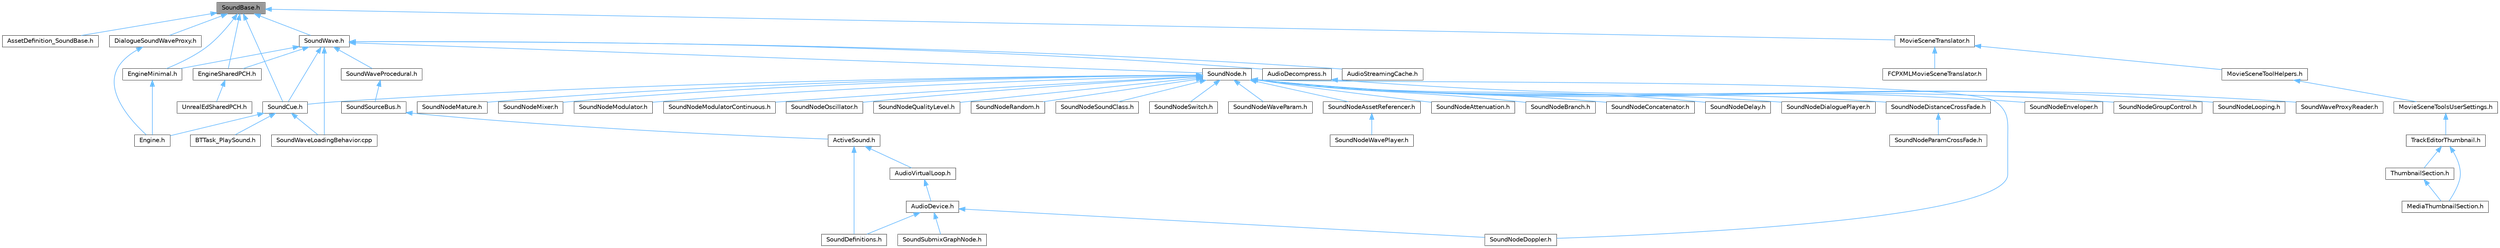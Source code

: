 digraph "SoundBase.h"
{
 // INTERACTIVE_SVG=YES
 // LATEX_PDF_SIZE
  bgcolor="transparent";
  edge [fontname=Helvetica,fontsize=10,labelfontname=Helvetica,labelfontsize=10];
  node [fontname=Helvetica,fontsize=10,shape=box,height=0.2,width=0.4];
  Node1 [id="Node000001",label="SoundBase.h",height=0.2,width=0.4,color="gray40", fillcolor="grey60", style="filled", fontcolor="black",tooltip=" "];
  Node1 -> Node2 [id="edge1_Node000001_Node000002",dir="back",color="steelblue1",style="solid",tooltip=" "];
  Node2 [id="Node000002",label="AssetDefinition_SoundBase.h",height=0.2,width=0.4,color="grey40", fillcolor="white", style="filled",URL="$d0/d65/AssetDefinition__SoundBase_8h.html",tooltip=" "];
  Node1 -> Node3 [id="edge2_Node000001_Node000003",dir="back",color="steelblue1",style="solid",tooltip=" "];
  Node3 [id="Node000003",label="DialogueSoundWaveProxy.h",height=0.2,width=0.4,color="grey40", fillcolor="white", style="filled",URL="$d3/dea/DialogueSoundWaveProxy_8h.html",tooltip=" "];
  Node3 -> Node4 [id="edge3_Node000003_Node000004",dir="back",color="steelblue1",style="solid",tooltip=" "];
  Node4 [id="Node000004",label="Engine.h",height=0.2,width=0.4,color="grey40", fillcolor="white", style="filled",URL="$d1/d34/Public_2Engine_8h.html",tooltip=" "];
  Node1 -> Node5 [id="edge4_Node000001_Node000005",dir="back",color="steelblue1",style="solid",tooltip=" "];
  Node5 [id="Node000005",label="EngineMinimal.h",height=0.2,width=0.4,color="grey40", fillcolor="white", style="filled",URL="$d0/d2c/EngineMinimal_8h.html",tooltip=" "];
  Node5 -> Node4 [id="edge5_Node000005_Node000004",dir="back",color="steelblue1",style="solid",tooltip=" "];
  Node1 -> Node6 [id="edge6_Node000001_Node000006",dir="back",color="steelblue1",style="solid",tooltip=" "];
  Node6 [id="Node000006",label="EngineSharedPCH.h",height=0.2,width=0.4,color="grey40", fillcolor="white", style="filled",URL="$dc/dbb/EngineSharedPCH_8h.html",tooltip=" "];
  Node6 -> Node7 [id="edge7_Node000006_Node000007",dir="back",color="steelblue1",style="solid",tooltip=" "];
  Node7 [id="Node000007",label="UnrealEdSharedPCH.h",height=0.2,width=0.4,color="grey40", fillcolor="white", style="filled",URL="$d1/de6/UnrealEdSharedPCH_8h.html",tooltip=" "];
  Node1 -> Node8 [id="edge8_Node000001_Node000008",dir="back",color="steelblue1",style="solid",tooltip=" "];
  Node8 [id="Node000008",label="MovieSceneTranslator.h",height=0.2,width=0.4,color="grey40", fillcolor="white", style="filled",URL="$d2/d49/MovieSceneTranslator_8h.html",tooltip=" "];
  Node8 -> Node9 [id="edge9_Node000008_Node000009",dir="back",color="steelblue1",style="solid",tooltip=" "];
  Node9 [id="Node000009",label="FCPXMLMovieSceneTranslator.h",height=0.2,width=0.4,color="grey40", fillcolor="white", style="filled",URL="$d2/d93/FCPXMLMovieSceneTranslator_8h.html",tooltip=" "];
  Node8 -> Node10 [id="edge10_Node000008_Node000010",dir="back",color="steelblue1",style="solid",tooltip=" "];
  Node10 [id="Node000010",label="MovieSceneToolHelpers.h",height=0.2,width=0.4,color="grey40", fillcolor="white", style="filled",URL="$d4/d0e/MovieSceneToolHelpers_8h.html",tooltip=" "];
  Node10 -> Node11 [id="edge11_Node000010_Node000011",dir="back",color="steelblue1",style="solid",tooltip=" "];
  Node11 [id="Node000011",label="MovieSceneToolsUserSettings.h",height=0.2,width=0.4,color="grey40", fillcolor="white", style="filled",URL="$d5/dab/MovieSceneToolsUserSettings_8h.html",tooltip=" "];
  Node11 -> Node12 [id="edge12_Node000011_Node000012",dir="back",color="steelblue1",style="solid",tooltip=" "];
  Node12 [id="Node000012",label="TrackEditorThumbnail.h",height=0.2,width=0.4,color="grey40", fillcolor="white", style="filled",URL="$d6/d44/TrackEditorThumbnail_8h.html",tooltip=" "];
  Node12 -> Node13 [id="edge13_Node000012_Node000013",dir="back",color="steelblue1",style="solid",tooltip=" "];
  Node13 [id="Node000013",label="MediaThumbnailSection.h",height=0.2,width=0.4,color="grey40", fillcolor="white", style="filled",URL="$d8/dfe/MediaThumbnailSection_8h.html",tooltip=" "];
  Node12 -> Node14 [id="edge14_Node000012_Node000014",dir="back",color="steelblue1",style="solid",tooltip=" "];
  Node14 [id="Node000014",label="ThumbnailSection.h",height=0.2,width=0.4,color="grey40", fillcolor="white", style="filled",URL="$de/daf/ThumbnailSection_8h.html",tooltip=" "];
  Node14 -> Node13 [id="edge15_Node000014_Node000013",dir="back",color="steelblue1",style="solid",tooltip=" "];
  Node1 -> Node15 [id="edge16_Node000001_Node000015",dir="back",color="steelblue1",style="solid",tooltip=" "];
  Node15 [id="Node000015",label="SoundCue.h",height=0.2,width=0.4,color="grey40", fillcolor="white", style="filled",URL="$d8/d0b/SoundCue_8h.html",tooltip=" "];
  Node15 -> Node16 [id="edge17_Node000015_Node000016",dir="back",color="steelblue1",style="solid",tooltip=" "];
  Node16 [id="Node000016",label="BTTask_PlaySound.h",height=0.2,width=0.4,color="grey40", fillcolor="white", style="filled",URL="$d8/d54/BTTask__PlaySound_8h.html",tooltip=" "];
  Node15 -> Node4 [id="edge18_Node000015_Node000004",dir="back",color="steelblue1",style="solid",tooltip=" "];
  Node15 -> Node17 [id="edge19_Node000015_Node000017",dir="back",color="steelblue1",style="solid",tooltip=" "];
  Node17 [id="Node000017",label="SoundWaveLoadingBehavior.cpp",height=0.2,width=0.4,color="grey40", fillcolor="white", style="filled",URL="$d7/d95/SoundWaveLoadingBehavior_8cpp.html",tooltip=" "];
  Node1 -> Node18 [id="edge20_Node000001_Node000018",dir="back",color="steelblue1",style="solid",tooltip=" "];
  Node18 [id="Node000018",label="SoundWave.h",height=0.2,width=0.4,color="grey40", fillcolor="white", style="filled",URL="$d3/d6d/SoundWave_8h.html",tooltip=" "];
  Node18 -> Node19 [id="edge21_Node000018_Node000019",dir="back",color="steelblue1",style="solid",tooltip=" "];
  Node19 [id="Node000019",label="AudioDecompress.h",height=0.2,width=0.4,color="grey40", fillcolor="white", style="filled",URL="$d9/dfd/AudioDecompress_8h.html",tooltip=" "];
  Node19 -> Node20 [id="edge22_Node000019_Node000020",dir="back",color="steelblue1",style="solid",tooltip=" "];
  Node20 [id="Node000020",label="SoundWaveProxyReader.h",height=0.2,width=0.4,color="grey40", fillcolor="white", style="filled",URL="$d1/d23/SoundWaveProxyReader_8h.html",tooltip=" "];
  Node18 -> Node21 [id="edge23_Node000018_Node000021",dir="back",color="steelblue1",style="solid",tooltip=" "];
  Node21 [id="Node000021",label="AudioStreamingCache.h",height=0.2,width=0.4,color="grey40", fillcolor="white", style="filled",URL="$d2/dc1/AudioStreamingCache_8h.html",tooltip=" "];
  Node18 -> Node5 [id="edge24_Node000018_Node000005",dir="back",color="steelblue1",style="solid",tooltip=" "];
  Node18 -> Node6 [id="edge25_Node000018_Node000006",dir="back",color="steelblue1",style="solid",tooltip=" "];
  Node18 -> Node15 [id="edge26_Node000018_Node000015",dir="back",color="steelblue1",style="solid",tooltip=" "];
  Node18 -> Node22 [id="edge27_Node000018_Node000022",dir="back",color="steelblue1",style="solid",tooltip=" "];
  Node22 [id="Node000022",label="SoundNode.h",height=0.2,width=0.4,color="grey40", fillcolor="white", style="filled",URL="$da/d8b/SoundNode_8h.html",tooltip=" "];
  Node22 -> Node15 [id="edge28_Node000022_Node000015",dir="back",color="steelblue1",style="solid",tooltip=" "];
  Node22 -> Node23 [id="edge29_Node000022_Node000023",dir="back",color="steelblue1",style="solid",tooltip=" "];
  Node23 [id="Node000023",label="SoundNodeAssetReferencer.h",height=0.2,width=0.4,color="grey40", fillcolor="white", style="filled",URL="$d8/d71/SoundNodeAssetReferencer_8h.html",tooltip=" "];
  Node23 -> Node24 [id="edge30_Node000023_Node000024",dir="back",color="steelblue1",style="solid",tooltip=" "];
  Node24 [id="Node000024",label="SoundNodeWavePlayer.h",height=0.2,width=0.4,color="grey40", fillcolor="white", style="filled",URL="$d4/da9/SoundNodeWavePlayer_8h.html",tooltip=" "];
  Node22 -> Node25 [id="edge31_Node000022_Node000025",dir="back",color="steelblue1",style="solid",tooltip=" "];
  Node25 [id="Node000025",label="SoundNodeAttenuation.h",height=0.2,width=0.4,color="grey40", fillcolor="white", style="filled",URL="$d0/d9d/SoundNodeAttenuation_8h.html",tooltip=" "];
  Node22 -> Node26 [id="edge32_Node000022_Node000026",dir="back",color="steelblue1",style="solid",tooltip=" "];
  Node26 [id="Node000026",label="SoundNodeBranch.h",height=0.2,width=0.4,color="grey40", fillcolor="white", style="filled",URL="$da/d79/SoundNodeBranch_8h.html",tooltip=" "];
  Node22 -> Node27 [id="edge33_Node000022_Node000027",dir="back",color="steelblue1",style="solid",tooltip=" "];
  Node27 [id="Node000027",label="SoundNodeConcatenator.h",height=0.2,width=0.4,color="grey40", fillcolor="white", style="filled",URL="$da/d65/SoundNodeConcatenator_8h.html",tooltip=" "];
  Node22 -> Node28 [id="edge34_Node000022_Node000028",dir="back",color="steelblue1",style="solid",tooltip=" "];
  Node28 [id="Node000028",label="SoundNodeDelay.h",height=0.2,width=0.4,color="grey40", fillcolor="white", style="filled",URL="$d2/d23/SoundNodeDelay_8h.html",tooltip=" "];
  Node22 -> Node29 [id="edge35_Node000022_Node000029",dir="back",color="steelblue1",style="solid",tooltip=" "];
  Node29 [id="Node000029",label="SoundNodeDialoguePlayer.h",height=0.2,width=0.4,color="grey40", fillcolor="white", style="filled",URL="$d5/dd3/SoundNodeDialoguePlayer_8h.html",tooltip=" "];
  Node22 -> Node30 [id="edge36_Node000022_Node000030",dir="back",color="steelblue1",style="solid",tooltip=" "];
  Node30 [id="Node000030",label="SoundNodeDistanceCrossFade.h",height=0.2,width=0.4,color="grey40", fillcolor="white", style="filled",URL="$df/da7/SoundNodeDistanceCrossFade_8h.html",tooltip=" "];
  Node30 -> Node31 [id="edge37_Node000030_Node000031",dir="back",color="steelblue1",style="solid",tooltip=" "];
  Node31 [id="Node000031",label="SoundNodeParamCrossFade.h",height=0.2,width=0.4,color="grey40", fillcolor="white", style="filled",URL="$d4/da0/SoundNodeParamCrossFade_8h.html",tooltip=" "];
  Node22 -> Node32 [id="edge38_Node000022_Node000032",dir="back",color="steelblue1",style="solid",tooltip=" "];
  Node32 [id="Node000032",label="SoundNodeDoppler.h",height=0.2,width=0.4,color="grey40", fillcolor="white", style="filled",URL="$d1/d51/SoundNodeDoppler_8h.html",tooltip=" "];
  Node22 -> Node33 [id="edge39_Node000022_Node000033",dir="back",color="steelblue1",style="solid",tooltip=" "];
  Node33 [id="Node000033",label="SoundNodeEnveloper.h",height=0.2,width=0.4,color="grey40", fillcolor="white", style="filled",URL="$d8/db7/SoundNodeEnveloper_8h.html",tooltip=" "];
  Node22 -> Node34 [id="edge40_Node000022_Node000034",dir="back",color="steelblue1",style="solid",tooltip=" "];
  Node34 [id="Node000034",label="SoundNodeGroupControl.h",height=0.2,width=0.4,color="grey40", fillcolor="white", style="filled",URL="$d6/db7/SoundNodeGroupControl_8h.html",tooltip=" "];
  Node22 -> Node35 [id="edge41_Node000022_Node000035",dir="back",color="steelblue1",style="solid",tooltip=" "];
  Node35 [id="Node000035",label="SoundNodeLooping.h",height=0.2,width=0.4,color="grey40", fillcolor="white", style="filled",URL="$d5/dcc/SoundNodeLooping_8h.html",tooltip=" "];
  Node22 -> Node36 [id="edge42_Node000022_Node000036",dir="back",color="steelblue1",style="solid",tooltip=" "];
  Node36 [id="Node000036",label="SoundNodeMature.h",height=0.2,width=0.4,color="grey40", fillcolor="white", style="filled",URL="$d0/d81/SoundNodeMature_8h.html",tooltip=" "];
  Node22 -> Node37 [id="edge43_Node000022_Node000037",dir="back",color="steelblue1",style="solid",tooltip=" "];
  Node37 [id="Node000037",label="SoundNodeMixer.h",height=0.2,width=0.4,color="grey40", fillcolor="white", style="filled",URL="$d5/d94/SoundNodeMixer_8h.html",tooltip=" "];
  Node22 -> Node38 [id="edge44_Node000022_Node000038",dir="back",color="steelblue1",style="solid",tooltip=" "];
  Node38 [id="Node000038",label="SoundNodeModulator.h",height=0.2,width=0.4,color="grey40", fillcolor="white", style="filled",URL="$d6/dab/SoundNodeModulator_8h.html",tooltip=" "];
  Node22 -> Node39 [id="edge45_Node000022_Node000039",dir="back",color="steelblue1",style="solid",tooltip=" "];
  Node39 [id="Node000039",label="SoundNodeModulatorContinuous.h",height=0.2,width=0.4,color="grey40", fillcolor="white", style="filled",URL="$d4/ddb/SoundNodeModulatorContinuous_8h.html",tooltip=" "];
  Node22 -> Node40 [id="edge46_Node000022_Node000040",dir="back",color="steelblue1",style="solid",tooltip=" "];
  Node40 [id="Node000040",label="SoundNodeOscillator.h",height=0.2,width=0.4,color="grey40", fillcolor="white", style="filled",URL="$d4/d80/SoundNodeOscillator_8h.html",tooltip=" "];
  Node22 -> Node41 [id="edge47_Node000022_Node000041",dir="back",color="steelblue1",style="solid",tooltip=" "];
  Node41 [id="Node000041",label="SoundNodeQualityLevel.h",height=0.2,width=0.4,color="grey40", fillcolor="white", style="filled",URL="$db/d51/SoundNodeQualityLevel_8h.html",tooltip=" "];
  Node22 -> Node42 [id="edge48_Node000022_Node000042",dir="back",color="steelblue1",style="solid",tooltip=" "];
  Node42 [id="Node000042",label="SoundNodeRandom.h",height=0.2,width=0.4,color="grey40", fillcolor="white", style="filled",URL="$da/d39/SoundNodeRandom_8h.html",tooltip=" "];
  Node22 -> Node43 [id="edge49_Node000022_Node000043",dir="back",color="steelblue1",style="solid",tooltip=" "];
  Node43 [id="Node000043",label="SoundNodeSoundClass.h",height=0.2,width=0.4,color="grey40", fillcolor="white", style="filled",URL="$d8/dd0/SoundNodeSoundClass_8h.html",tooltip=" "];
  Node22 -> Node44 [id="edge50_Node000022_Node000044",dir="back",color="steelblue1",style="solid",tooltip=" "];
  Node44 [id="Node000044",label="SoundNodeSwitch.h",height=0.2,width=0.4,color="grey40", fillcolor="white", style="filled",URL="$d2/de4/SoundNodeSwitch_8h.html",tooltip=" "];
  Node22 -> Node45 [id="edge51_Node000022_Node000045",dir="back",color="steelblue1",style="solid",tooltip=" "];
  Node45 [id="Node000045",label="SoundNodeWaveParam.h",height=0.2,width=0.4,color="grey40", fillcolor="white", style="filled",URL="$d4/d82/SoundNodeWaveParam_8h.html",tooltip=" "];
  Node18 -> Node17 [id="edge52_Node000018_Node000017",dir="back",color="steelblue1",style="solid",tooltip=" "];
  Node18 -> Node46 [id="edge53_Node000018_Node000046",dir="back",color="steelblue1",style="solid",tooltip=" "];
  Node46 [id="Node000046",label="SoundWaveProcedural.h",height=0.2,width=0.4,color="grey40", fillcolor="white", style="filled",URL="$d8/d4f/SoundWaveProcedural_8h.html",tooltip=" "];
  Node46 -> Node47 [id="edge54_Node000046_Node000047",dir="back",color="steelblue1",style="solid",tooltip=" "];
  Node47 [id="Node000047",label="SoundSourceBus.h",height=0.2,width=0.4,color="grey40", fillcolor="white", style="filled",URL="$d3/d51/SoundSourceBus_8h.html",tooltip=" "];
  Node47 -> Node48 [id="edge55_Node000047_Node000048",dir="back",color="steelblue1",style="solid",tooltip=" "];
  Node48 [id="Node000048",label="ActiveSound.h",height=0.2,width=0.4,color="grey40", fillcolor="white", style="filled",URL="$dc/d95/ActiveSound_8h.html",tooltip=" "];
  Node48 -> Node49 [id="edge56_Node000048_Node000049",dir="back",color="steelblue1",style="solid",tooltip=" "];
  Node49 [id="Node000049",label="AudioVirtualLoop.h",height=0.2,width=0.4,color="grey40", fillcolor="white", style="filled",URL="$d5/dde/AudioVirtualLoop_8h.html",tooltip=" "];
  Node49 -> Node50 [id="edge57_Node000049_Node000050",dir="back",color="steelblue1",style="solid",tooltip=" "];
  Node50 [id="Node000050",label="AudioDevice.h",height=0.2,width=0.4,color="grey40", fillcolor="white", style="filled",URL="$d7/ddb/AudioDevice_8h.html",tooltip=" "];
  Node50 -> Node51 [id="edge58_Node000050_Node000051",dir="back",color="steelblue1",style="solid",tooltip=" "];
  Node51 [id="Node000051",label="SoundDefinitions.h",height=0.2,width=0.4,color="grey40", fillcolor="white", style="filled",URL="$d4/da9/SoundDefinitions_8h.html",tooltip=" "];
  Node50 -> Node32 [id="edge59_Node000050_Node000032",dir="back",color="steelblue1",style="solid",tooltip=" "];
  Node50 -> Node52 [id="edge60_Node000050_Node000052",dir="back",color="steelblue1",style="solid",tooltip=" "];
  Node52 [id="Node000052",label="SoundSubmixGraphNode.h",height=0.2,width=0.4,color="grey40", fillcolor="white", style="filled",URL="$d5/d09/SoundSubmixGraphNode_8h.html",tooltip=" "];
  Node48 -> Node51 [id="edge61_Node000048_Node000051",dir="back",color="steelblue1",style="solid",tooltip=" "];
}
